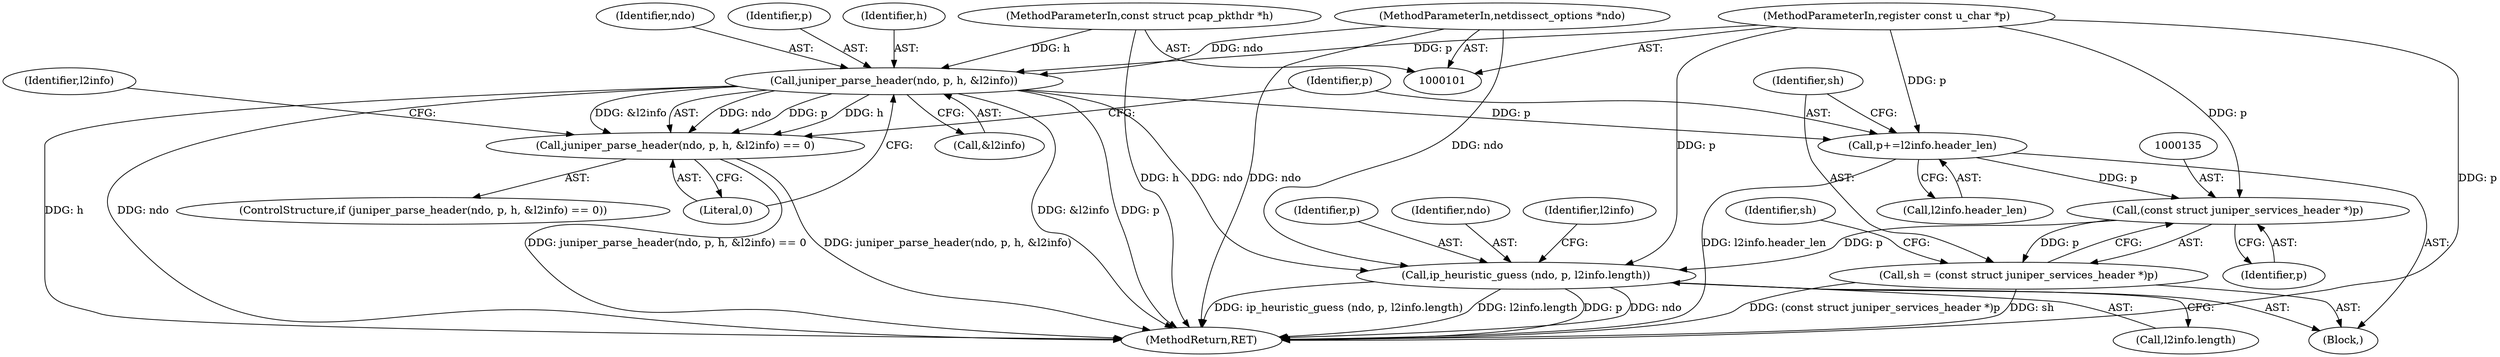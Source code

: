 digraph "0_tcpdump_b534e304568585707c4a92422aeca25cf908ff02_6@pointer" {
"1000116" [label="(Call,juniper_parse_header(ndo, p, h, &l2info))"];
"1000102" [label="(MethodParameterIn,netdissect_options *ndo)"];
"1000104" [label="(MethodParameterIn,register const u_char *p)"];
"1000103" [label="(MethodParameterIn,const struct pcap_pkthdr *h)"];
"1000115" [label="(Call,juniper_parse_header(ndo, p, h, &l2info) == 0)"];
"1000127" [label="(Call,p+=l2info.header_len)"];
"1000134" [label="(Call,(const struct juniper_services_header *)p)"];
"1000132" [label="(Call,sh = (const struct juniper_services_header *)p)"];
"1000170" [label="(Call,ip_heuristic_guess (ndo, p, l2info.length))"];
"1000116" [label="(Call,juniper_parse_header(ndo, p, h, &l2info))"];
"1000133" [label="(Identifier,sh)"];
"1000173" [label="(Call,l2info.length)"];
"1000114" [label="(ControlStructure,if (juniper_parse_header(ndo, p, h, &l2info) == 0))"];
"1000128" [label="(Identifier,p)"];
"1000134" [label="(Call,(const struct juniper_services_header *)p)"];
"1000118" [label="(Identifier,p)"];
"1000125" [label="(Identifier,l2info)"];
"1000115" [label="(Call,juniper_parse_header(ndo, p, h, &l2info) == 0)"];
"1000119" [label="(Identifier,h)"];
"1000120" [label="(Call,&l2info)"];
"1000105" [label="(Block,)"];
"1000129" [label="(Call,l2info.header_len)"];
"1000171" [label="(Identifier,ndo)"];
"1000127" [label="(Call,p+=l2info.header_len)"];
"1000178" [label="(Identifier,l2info)"];
"1000117" [label="(Identifier,ndo)"];
"1000189" [label="(MethodReturn,RET)"];
"1000170" [label="(Call,ip_heuristic_guess (ndo, p, l2info.length))"];
"1000103" [label="(MethodParameterIn,const struct pcap_pkthdr *h)"];
"1000139" [label="(Identifier,sh)"];
"1000102" [label="(MethodParameterIn,netdissect_options *ndo)"];
"1000132" [label="(Call,sh = (const struct juniper_services_header *)p)"];
"1000122" [label="(Literal,0)"];
"1000172" [label="(Identifier,p)"];
"1000104" [label="(MethodParameterIn,register const u_char *p)"];
"1000136" [label="(Identifier,p)"];
"1000116" -> "1000115"  [label="AST: "];
"1000116" -> "1000120"  [label="CFG: "];
"1000117" -> "1000116"  [label="AST: "];
"1000118" -> "1000116"  [label="AST: "];
"1000119" -> "1000116"  [label="AST: "];
"1000120" -> "1000116"  [label="AST: "];
"1000122" -> "1000116"  [label="CFG: "];
"1000116" -> "1000189"  [label="DDG: p"];
"1000116" -> "1000189"  [label="DDG: h"];
"1000116" -> "1000189"  [label="DDG: ndo"];
"1000116" -> "1000189"  [label="DDG: &l2info"];
"1000116" -> "1000115"  [label="DDG: ndo"];
"1000116" -> "1000115"  [label="DDG: p"];
"1000116" -> "1000115"  [label="DDG: h"];
"1000116" -> "1000115"  [label="DDG: &l2info"];
"1000102" -> "1000116"  [label="DDG: ndo"];
"1000104" -> "1000116"  [label="DDG: p"];
"1000103" -> "1000116"  [label="DDG: h"];
"1000116" -> "1000127"  [label="DDG: p"];
"1000116" -> "1000170"  [label="DDG: ndo"];
"1000102" -> "1000101"  [label="AST: "];
"1000102" -> "1000189"  [label="DDG: ndo"];
"1000102" -> "1000170"  [label="DDG: ndo"];
"1000104" -> "1000101"  [label="AST: "];
"1000104" -> "1000189"  [label="DDG: p"];
"1000104" -> "1000127"  [label="DDG: p"];
"1000104" -> "1000134"  [label="DDG: p"];
"1000104" -> "1000170"  [label="DDG: p"];
"1000103" -> "1000101"  [label="AST: "];
"1000103" -> "1000189"  [label="DDG: h"];
"1000115" -> "1000114"  [label="AST: "];
"1000115" -> "1000122"  [label="CFG: "];
"1000122" -> "1000115"  [label="AST: "];
"1000125" -> "1000115"  [label="CFG: "];
"1000128" -> "1000115"  [label="CFG: "];
"1000115" -> "1000189"  [label="DDG: juniper_parse_header(ndo, p, h, &l2info) == 0"];
"1000115" -> "1000189"  [label="DDG: juniper_parse_header(ndo, p, h, &l2info)"];
"1000127" -> "1000105"  [label="AST: "];
"1000127" -> "1000129"  [label="CFG: "];
"1000128" -> "1000127"  [label="AST: "];
"1000129" -> "1000127"  [label="AST: "];
"1000133" -> "1000127"  [label="CFG: "];
"1000127" -> "1000189"  [label="DDG: l2info.header_len"];
"1000127" -> "1000134"  [label="DDG: p"];
"1000134" -> "1000132"  [label="AST: "];
"1000134" -> "1000136"  [label="CFG: "];
"1000135" -> "1000134"  [label="AST: "];
"1000136" -> "1000134"  [label="AST: "];
"1000132" -> "1000134"  [label="CFG: "];
"1000134" -> "1000132"  [label="DDG: p"];
"1000134" -> "1000170"  [label="DDG: p"];
"1000132" -> "1000105"  [label="AST: "];
"1000133" -> "1000132"  [label="AST: "];
"1000139" -> "1000132"  [label="CFG: "];
"1000132" -> "1000189"  [label="DDG: (const struct juniper_services_header *)p"];
"1000132" -> "1000189"  [label="DDG: sh"];
"1000170" -> "1000105"  [label="AST: "];
"1000170" -> "1000173"  [label="CFG: "];
"1000171" -> "1000170"  [label="AST: "];
"1000172" -> "1000170"  [label="AST: "];
"1000173" -> "1000170"  [label="AST: "];
"1000178" -> "1000170"  [label="CFG: "];
"1000170" -> "1000189"  [label="DDG: p"];
"1000170" -> "1000189"  [label="DDG: ndo"];
"1000170" -> "1000189"  [label="DDG: ip_heuristic_guess (ndo, p, l2info.length)"];
"1000170" -> "1000189"  [label="DDG: l2info.length"];
}
